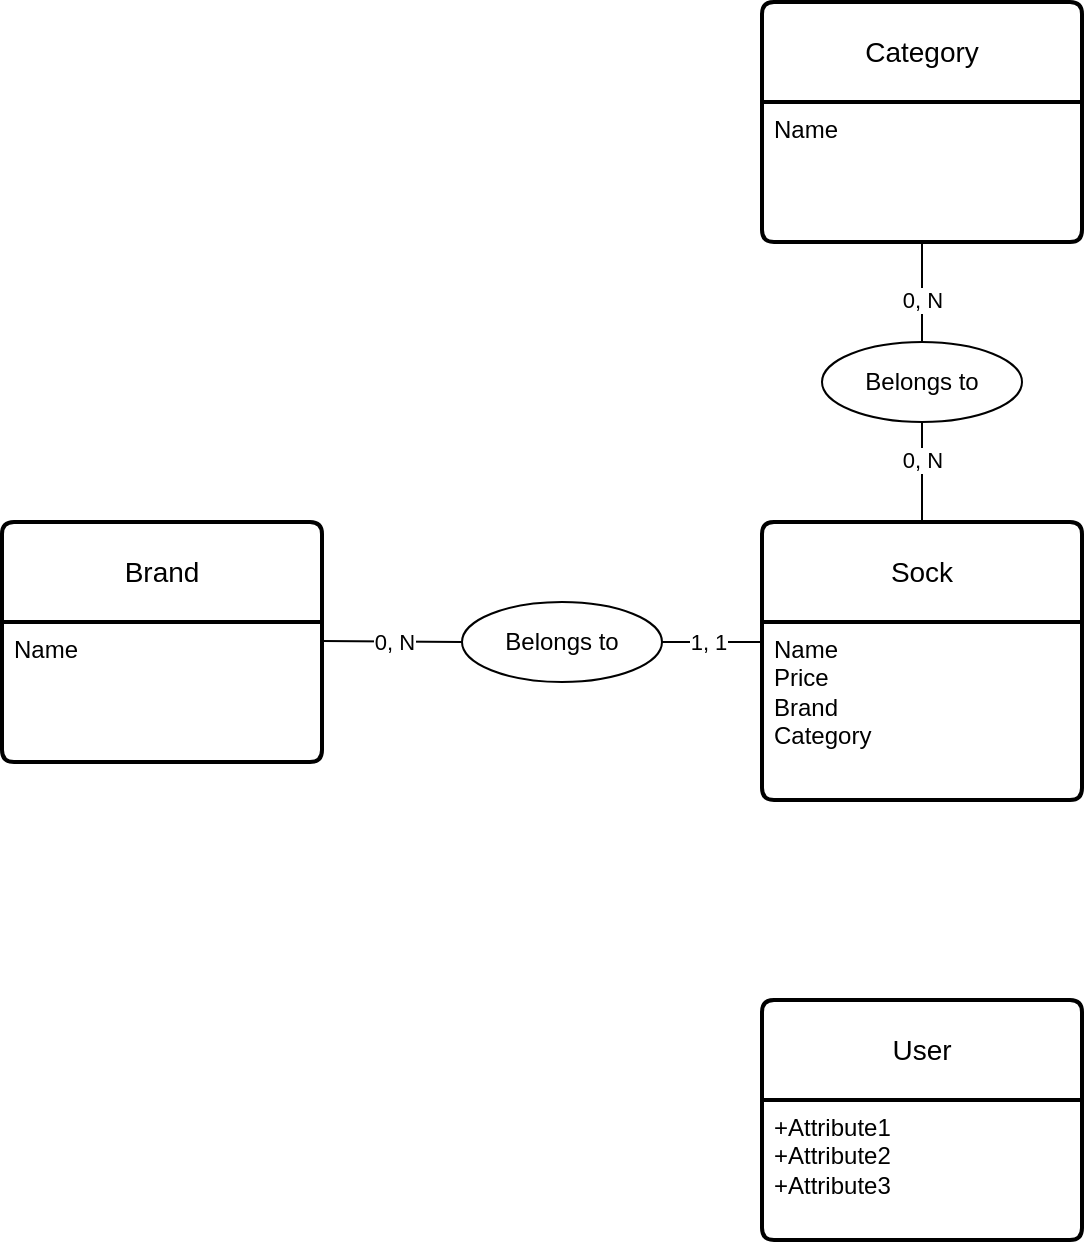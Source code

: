 <mxfile>
    <diagram id="hzfq35VKrbML6Io6HBJg" name="Page-1">
        <mxGraphModel dx="2391" dy="1704" grid="1" gridSize="10" guides="1" tooltips="1" connect="1" arrows="1" fold="1" page="1" pageScale="1" pageWidth="827" pageHeight="1169" math="0" shadow="0">
            <root>
                <mxCell id="0"/>
                <mxCell id="1" parent="0"/>
                <mxCell id="2" value="Sock" style="swimlane;childLayout=stackLayout;horizontal=1;startSize=50;horizontalStack=0;rounded=1;fontSize=14;fontStyle=0;strokeWidth=2;resizeParent=0;resizeLast=1;shadow=0;dashed=0;align=center;arcSize=4;whiteSpace=wrap;html=1;" parent="1" vertex="1">
                    <mxGeometry x="-910" y="-634" width="160" height="139" as="geometry"/>
                </mxCell>
                <mxCell id="3" value="Name&lt;br&gt;Price&lt;br&gt;Brand&lt;br&gt;Category" style="align=left;strokeColor=none;fillColor=none;spacingLeft=4;fontSize=12;verticalAlign=top;resizable=0;rotatable=0;part=1;html=1;" parent="2" vertex="1">
                    <mxGeometry y="50" width="160" height="89" as="geometry"/>
                </mxCell>
                <mxCell id="4" value="Brand" style="swimlane;childLayout=stackLayout;horizontal=1;startSize=50;horizontalStack=0;rounded=1;fontSize=14;fontStyle=0;strokeWidth=2;resizeParent=0;resizeLast=1;shadow=0;dashed=0;align=center;arcSize=4;whiteSpace=wrap;html=1;" parent="1" vertex="1">
                    <mxGeometry x="-1290" y="-634" width="160" height="120" as="geometry"/>
                </mxCell>
                <mxCell id="5" value="Name" style="align=left;strokeColor=none;fillColor=none;spacingLeft=4;fontSize=12;verticalAlign=top;resizable=0;rotatable=0;part=1;html=1;" parent="4" vertex="1">
                    <mxGeometry y="50" width="160" height="70" as="geometry"/>
                </mxCell>
                <mxCell id="35" value="" style="edgeStyle=none;html=1;strokeColor=default;startArrow=none;startFill=0;endArrow=none;endFill=0;" parent="1" source="6" target="27" edge="1">
                    <mxGeometry relative="1" as="geometry"/>
                </mxCell>
                <mxCell id="6" value="Category" style="swimlane;childLayout=stackLayout;horizontal=1;startSize=50;horizontalStack=0;rounded=1;fontSize=14;fontStyle=0;strokeWidth=2;resizeParent=0;resizeLast=1;shadow=0;dashed=0;align=center;arcSize=4;whiteSpace=wrap;html=1;" parent="1" vertex="1">
                    <mxGeometry x="-910" y="-894" width="160" height="120" as="geometry"/>
                </mxCell>
                <mxCell id="7" value="Name" style="align=left;strokeColor=none;fillColor=none;spacingLeft=4;fontSize=12;verticalAlign=top;resizable=0;rotatable=0;part=1;html=1;" parent="6" vertex="1">
                    <mxGeometry y="50" width="160" height="70" as="geometry"/>
                </mxCell>
                <mxCell id="10" value="User" style="swimlane;childLayout=stackLayout;horizontal=1;startSize=50;horizontalStack=0;rounded=1;fontSize=14;fontStyle=0;strokeWidth=2;resizeParent=0;resizeLast=1;shadow=0;dashed=0;align=center;arcSize=4;whiteSpace=wrap;html=1;" parent="1" vertex="1">
                    <mxGeometry x="-910" y="-395" width="160" height="120" as="geometry"/>
                </mxCell>
                <mxCell id="11" value="+Attribute1&#10;+Attribute2&#10;+Attribute3" style="align=left;strokeColor=none;fillColor=none;spacingLeft=4;fontSize=12;verticalAlign=top;resizable=0;rotatable=0;part=1;html=1;" parent="10" vertex="1">
                    <mxGeometry y="50" width="160" height="70" as="geometry"/>
                </mxCell>
                <mxCell id="22" value="Belongs to" style="ellipse;whiteSpace=wrap;html=1;align=center;" parent="1" vertex="1">
                    <mxGeometry x="-1060" y="-594" width="100" height="40" as="geometry"/>
                </mxCell>
                <mxCell id="23" value="" style="endArrow=none;html=1;rounded=0;" parent="1" edge="1">
                    <mxGeometry width="50" height="50" relative="1" as="geometry">
                        <mxPoint x="-1060" y="-574" as="sourcePoint"/>
                        <mxPoint x="-1130" y="-574.5" as="targetPoint"/>
                    </mxGeometry>
                </mxCell>
                <mxCell id="24" value="0, N" style="edgeLabel;html=1;align=center;verticalAlign=middle;resizable=0;points=[];" parent="23" vertex="1" connectable="0">
                    <mxGeometry x="-0.028" y="-4" relative="1" as="geometry">
                        <mxPoint y="4" as="offset"/>
                    </mxGeometry>
                </mxCell>
                <mxCell id="25" value="" style="endArrow=none;html=1;rounded=0;" parent="1" edge="1">
                    <mxGeometry width="50" height="50" relative="1" as="geometry">
                        <mxPoint x="-910" y="-574" as="sourcePoint"/>
                        <mxPoint x="-960" y="-574" as="targetPoint"/>
                    </mxGeometry>
                </mxCell>
                <mxCell id="26" value="1, 1" style="edgeLabel;html=1;align=center;verticalAlign=middle;resizable=0;points=[];" parent="25" vertex="1" connectable="0">
                    <mxGeometry x="0.48" y="5" relative="1" as="geometry">
                        <mxPoint x="10" y="-5" as="offset"/>
                    </mxGeometry>
                </mxCell>
                <mxCell id="27" value="Belongs to" style="ellipse;whiteSpace=wrap;html=1;align=center;" parent="1" vertex="1">
                    <mxGeometry x="-880" y="-724" width="100" height="40" as="geometry"/>
                </mxCell>
                <mxCell id="28" value="" style="endArrow=none;html=1;rounded=0;entryX=0.5;entryY=1;entryDx=0;entryDy=0;" parent="1" target="27" edge="1">
                    <mxGeometry width="50" height="50" relative="1" as="geometry">
                        <mxPoint x="-830" y="-634" as="sourcePoint"/>
                        <mxPoint x="-780" y="-684" as="targetPoint"/>
                    </mxGeometry>
                </mxCell>
                <mxCell id="29" value="0, N" style="edgeLabel;html=1;align=center;verticalAlign=middle;resizable=0;points=[];" parent="28" vertex="1" connectable="0">
                    <mxGeometry x="-0.16" y="-2" relative="1" as="geometry">
                        <mxPoint x="-2" y="-10" as="offset"/>
                    </mxGeometry>
                </mxCell>
                <mxCell id="36" value="0, N" style="edgeLabel;html=1;align=center;verticalAlign=middle;resizable=0;points=[];" parent="1" vertex="1" connectable="0">
                    <mxGeometry x="-830" y="-745.003" as="geometry"/>
                </mxCell>
            </root>
        </mxGraphModel>
    </diagram>
</mxfile>